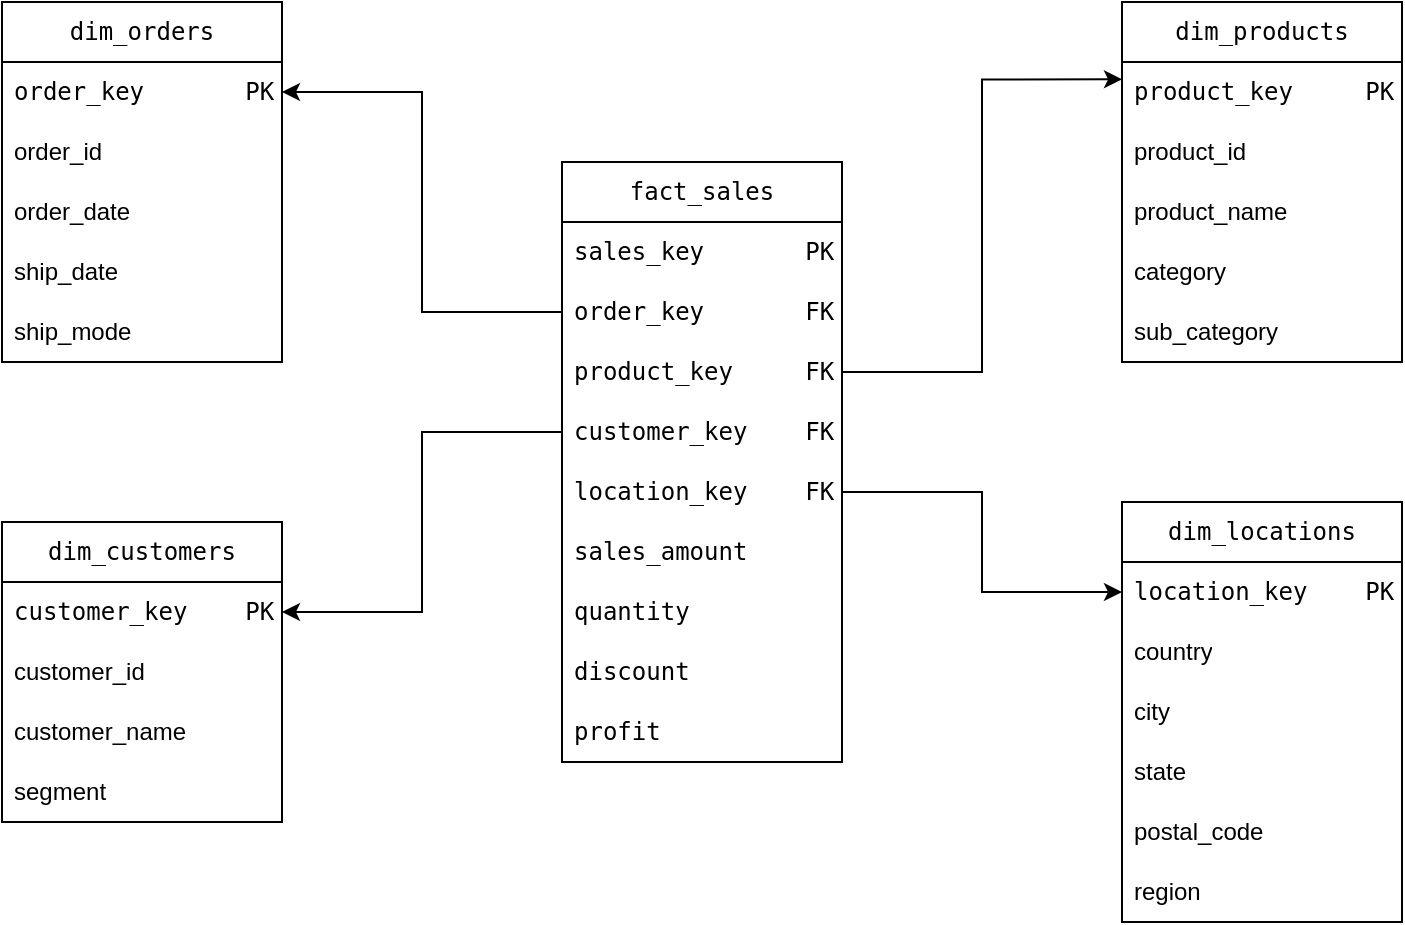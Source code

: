 <mxfile version="28.1.2">
  <diagram name="Page-1" id="P4rNnhHNxH07daFcPamB">
    <mxGraphModel dx="786" dy="564" grid="1" gridSize="10" guides="1" tooltips="1" connect="1" arrows="1" fold="1" page="1" pageScale="1" pageWidth="850" pageHeight="1100" math="0" shadow="0">
      <root>
        <mxCell id="0" />
        <mxCell id="1" parent="0" />
        <mxCell id="Z2-IQictPecZ3dUaWdI9-1" value="&lt;code&gt;fact_sales&lt;/code&gt;" style="swimlane;fontStyle=0;childLayout=stackLayout;horizontal=1;startSize=30;horizontalStack=0;resizeParent=1;resizeParentMax=0;resizeLast=0;collapsible=1;marginBottom=0;whiteSpace=wrap;html=1;" vertex="1" parent="1">
          <mxGeometry x="330" y="140" width="140" height="300" as="geometry" />
        </mxCell>
        <mxCell id="Z2-IQictPecZ3dUaWdI9-2" value="&lt;code&gt;sales_key&lt;span style=&quot;white-space: pre;&quot;&gt;&#x9;&lt;/span&gt;PK&lt;/code&gt;" style="text;strokeColor=none;fillColor=none;align=left;verticalAlign=middle;spacingLeft=4;spacingRight=4;overflow=hidden;points=[[0,0.5],[1,0.5]];portConstraint=eastwest;rotatable=0;whiteSpace=wrap;html=1;" vertex="1" parent="Z2-IQictPecZ3dUaWdI9-1">
          <mxGeometry y="30" width="140" height="30" as="geometry" />
        </mxCell>
        <mxCell id="Z2-IQictPecZ3dUaWdI9-3" value="&lt;code&gt;order_key&lt;span style=&quot;white-space: pre;&quot;&gt;&#x9;&lt;/span&gt;FK&lt;/code&gt;" style="text;strokeColor=none;fillColor=none;align=left;verticalAlign=middle;spacingLeft=4;spacingRight=4;overflow=hidden;points=[[0,0.5],[1,0.5]];portConstraint=eastwest;rotatable=0;whiteSpace=wrap;html=1;" vertex="1" parent="Z2-IQictPecZ3dUaWdI9-1">
          <mxGeometry y="60" width="140" height="30" as="geometry" />
        </mxCell>
        <mxCell id="Z2-IQictPecZ3dUaWdI9-4" value="&lt;code&gt;product_key&lt;span style=&quot;white-space: pre;&quot;&gt;&#x9;&lt;/span&gt;FK&lt;/code&gt;" style="text;strokeColor=none;fillColor=none;align=left;verticalAlign=middle;spacingLeft=4;spacingRight=4;overflow=hidden;points=[[0,0.5],[1,0.5]];portConstraint=eastwest;rotatable=0;whiteSpace=wrap;html=1;" vertex="1" parent="Z2-IQictPecZ3dUaWdI9-1">
          <mxGeometry y="90" width="140" height="30" as="geometry" />
        </mxCell>
        <mxCell id="Z2-IQictPecZ3dUaWdI9-5" value="&lt;code&gt;customer_key&lt;span style=&quot;white-space: pre;&quot;&gt;&#x9;&lt;/span&gt;FK&lt;/code&gt;" style="text;strokeColor=none;fillColor=none;align=left;verticalAlign=middle;spacingLeft=4;spacingRight=4;overflow=hidden;points=[[0,0.5],[1,0.5]];portConstraint=eastwest;rotatable=0;whiteSpace=wrap;html=1;" vertex="1" parent="Z2-IQictPecZ3dUaWdI9-1">
          <mxGeometry y="120" width="140" height="30" as="geometry" />
        </mxCell>
        <mxCell id="Z2-IQictPecZ3dUaWdI9-6" value="&lt;code&gt;location_key&lt;span style=&quot;white-space: pre;&quot;&gt;&#x9;&lt;/span&gt;FK&lt;/code&gt;" style="text;strokeColor=none;fillColor=none;align=left;verticalAlign=middle;spacingLeft=4;spacingRight=4;overflow=hidden;points=[[0,0.5],[1,0.5]];portConstraint=eastwest;rotatable=0;whiteSpace=wrap;html=1;" vertex="1" parent="Z2-IQictPecZ3dUaWdI9-1">
          <mxGeometry y="150" width="140" height="30" as="geometry" />
        </mxCell>
        <mxCell id="Z2-IQictPecZ3dUaWdI9-7" value="&lt;code&gt;sales_amount&lt;/code&gt;" style="text;strokeColor=none;fillColor=none;align=left;verticalAlign=middle;spacingLeft=4;spacingRight=4;overflow=hidden;points=[[0,0.5],[1,0.5]];portConstraint=eastwest;rotatable=0;whiteSpace=wrap;html=1;" vertex="1" parent="Z2-IQictPecZ3dUaWdI9-1">
          <mxGeometry y="180" width="140" height="30" as="geometry" />
        </mxCell>
        <mxCell id="Z2-IQictPecZ3dUaWdI9-8" value="&lt;code&gt;quantity&lt;/code&gt;" style="text;strokeColor=none;fillColor=none;align=left;verticalAlign=middle;spacingLeft=4;spacingRight=4;overflow=hidden;points=[[0,0.5],[1,0.5]];portConstraint=eastwest;rotatable=0;whiteSpace=wrap;html=1;" vertex="1" parent="Z2-IQictPecZ3dUaWdI9-1">
          <mxGeometry y="210" width="140" height="30" as="geometry" />
        </mxCell>
        <mxCell id="Z2-IQictPecZ3dUaWdI9-9" value="&lt;code&gt;discount&lt;/code&gt;" style="text;strokeColor=none;fillColor=none;align=left;verticalAlign=middle;spacingLeft=4;spacingRight=4;overflow=hidden;points=[[0,0.5],[1,0.5]];portConstraint=eastwest;rotatable=0;whiteSpace=wrap;html=1;" vertex="1" parent="Z2-IQictPecZ3dUaWdI9-1">
          <mxGeometry y="240" width="140" height="30" as="geometry" />
        </mxCell>
        <mxCell id="Z2-IQictPecZ3dUaWdI9-10" value="&lt;code&gt;profit&lt;/code&gt;" style="text;strokeColor=none;fillColor=none;align=left;verticalAlign=middle;spacingLeft=4;spacingRight=4;overflow=hidden;points=[[0,0.5],[1,0.5]];portConstraint=eastwest;rotatable=0;whiteSpace=wrap;html=1;" vertex="1" parent="Z2-IQictPecZ3dUaWdI9-1">
          <mxGeometry y="270" width="140" height="30" as="geometry" />
        </mxCell>
        <mxCell id="Z2-IQictPecZ3dUaWdI9-11" value="&lt;code&gt;dim_orders&lt;/code&gt;" style="swimlane;fontStyle=0;childLayout=stackLayout;horizontal=1;startSize=30;horizontalStack=0;resizeParent=1;resizeParentMax=0;resizeLast=0;collapsible=1;marginBottom=0;whiteSpace=wrap;html=1;" vertex="1" parent="1">
          <mxGeometry x="50" y="60" width="140" height="180" as="geometry" />
        </mxCell>
        <mxCell id="Z2-IQictPecZ3dUaWdI9-12" value="&lt;code&gt;order_key&lt;span style=&quot;white-space: pre;&quot;&gt;&#x9;&lt;/span&gt;PK&lt;/code&gt;" style="text;strokeColor=none;fillColor=none;align=left;verticalAlign=middle;spacingLeft=4;spacingRight=4;overflow=hidden;points=[[0,0.5],[1,0.5]];portConstraint=eastwest;rotatable=0;whiteSpace=wrap;html=1;" vertex="1" parent="Z2-IQictPecZ3dUaWdI9-11">
          <mxGeometry y="30" width="140" height="30" as="geometry" />
        </mxCell>
        <mxCell id="Z2-IQictPecZ3dUaWdI9-13" value="order_id" style="text;strokeColor=none;fillColor=none;align=left;verticalAlign=middle;spacingLeft=4;spacingRight=4;overflow=hidden;points=[[0,0.5],[1,0.5]];portConstraint=eastwest;rotatable=0;whiteSpace=wrap;html=1;" vertex="1" parent="Z2-IQictPecZ3dUaWdI9-11">
          <mxGeometry y="60" width="140" height="30" as="geometry" />
        </mxCell>
        <mxCell id="Z2-IQictPecZ3dUaWdI9-14" value="order_date" style="text;strokeColor=none;fillColor=none;align=left;verticalAlign=middle;spacingLeft=4;spacingRight=4;overflow=hidden;points=[[0,0.5],[1,0.5]];portConstraint=eastwest;rotatable=0;whiteSpace=wrap;html=1;" vertex="1" parent="Z2-IQictPecZ3dUaWdI9-11">
          <mxGeometry y="90" width="140" height="30" as="geometry" />
        </mxCell>
        <mxCell id="Z2-IQictPecZ3dUaWdI9-15" value="ship_date" style="text;strokeColor=none;fillColor=none;align=left;verticalAlign=middle;spacingLeft=4;spacingRight=4;overflow=hidden;points=[[0,0.5],[1,0.5]];portConstraint=eastwest;rotatable=0;whiteSpace=wrap;html=1;" vertex="1" parent="Z2-IQictPecZ3dUaWdI9-11">
          <mxGeometry y="120" width="140" height="30" as="geometry" />
        </mxCell>
        <mxCell id="Z2-IQictPecZ3dUaWdI9-16" value="ship_mode" style="text;strokeColor=none;fillColor=none;align=left;verticalAlign=middle;spacingLeft=4;spacingRight=4;overflow=hidden;points=[[0,0.5],[1,0.5]];portConstraint=eastwest;rotatable=0;whiteSpace=wrap;html=1;" vertex="1" parent="Z2-IQictPecZ3dUaWdI9-11">
          <mxGeometry y="150" width="140" height="30" as="geometry" />
        </mxCell>
        <mxCell id="Z2-IQictPecZ3dUaWdI9-17" value="&lt;code&gt;dim_products&lt;/code&gt;" style="swimlane;fontStyle=0;childLayout=stackLayout;horizontal=1;startSize=30;horizontalStack=0;resizeParent=1;resizeParentMax=0;resizeLast=0;collapsible=1;marginBottom=0;whiteSpace=wrap;html=1;" vertex="1" parent="1">
          <mxGeometry x="610" y="60" width="140" height="180" as="geometry" />
        </mxCell>
        <mxCell id="Z2-IQictPecZ3dUaWdI9-18" value="&lt;code&gt;product_key&lt;span style=&quot;white-space: pre;&quot;&gt;&#x9;&lt;/span&gt;PK&lt;/code&gt;" style="text;strokeColor=none;fillColor=none;align=left;verticalAlign=middle;spacingLeft=4;spacingRight=4;overflow=hidden;points=[[0,0.5],[1,0.5]];portConstraint=eastwest;rotatable=0;whiteSpace=wrap;html=1;" vertex="1" parent="Z2-IQictPecZ3dUaWdI9-17">
          <mxGeometry y="30" width="140" height="30" as="geometry" />
        </mxCell>
        <mxCell id="Z2-IQictPecZ3dUaWdI9-19" value="product_id" style="text;strokeColor=none;fillColor=none;align=left;verticalAlign=middle;spacingLeft=4;spacingRight=4;overflow=hidden;points=[[0,0.5],[1,0.5]];portConstraint=eastwest;rotatable=0;whiteSpace=wrap;html=1;" vertex="1" parent="Z2-IQictPecZ3dUaWdI9-17">
          <mxGeometry y="60" width="140" height="30" as="geometry" />
        </mxCell>
        <mxCell id="Z2-IQictPecZ3dUaWdI9-20" value="product_name" style="text;strokeColor=none;fillColor=none;align=left;verticalAlign=middle;spacingLeft=4;spacingRight=4;overflow=hidden;points=[[0,0.5],[1,0.5]];portConstraint=eastwest;rotatable=0;whiteSpace=wrap;html=1;" vertex="1" parent="Z2-IQictPecZ3dUaWdI9-17">
          <mxGeometry y="90" width="140" height="30" as="geometry" />
        </mxCell>
        <mxCell id="Z2-IQictPecZ3dUaWdI9-21" value="category" style="text;strokeColor=none;fillColor=none;align=left;verticalAlign=middle;spacingLeft=4;spacingRight=4;overflow=hidden;points=[[0,0.5],[1,0.5]];portConstraint=eastwest;rotatable=0;whiteSpace=wrap;html=1;" vertex="1" parent="Z2-IQictPecZ3dUaWdI9-17">
          <mxGeometry y="120" width="140" height="30" as="geometry" />
        </mxCell>
        <mxCell id="Z2-IQictPecZ3dUaWdI9-22" value="sub_category" style="text;strokeColor=none;fillColor=none;align=left;verticalAlign=middle;spacingLeft=4;spacingRight=4;overflow=hidden;points=[[0,0.5],[1,0.5]];portConstraint=eastwest;rotatable=0;whiteSpace=wrap;html=1;" vertex="1" parent="Z2-IQictPecZ3dUaWdI9-17">
          <mxGeometry y="150" width="140" height="30" as="geometry" />
        </mxCell>
        <mxCell id="Z2-IQictPecZ3dUaWdI9-23" value="&lt;code&gt;dim_customers&lt;/code&gt;" style="swimlane;fontStyle=0;childLayout=stackLayout;horizontal=1;startSize=30;horizontalStack=0;resizeParent=1;resizeParentMax=0;resizeLast=0;collapsible=1;marginBottom=0;whiteSpace=wrap;html=1;" vertex="1" parent="1">
          <mxGeometry x="50" y="320" width="140" height="150" as="geometry" />
        </mxCell>
        <mxCell id="Z2-IQictPecZ3dUaWdI9-24" value="&lt;code&gt;customer_key&lt;span style=&quot;white-space: pre;&quot;&gt;&#x9;&lt;/span&gt;PK&lt;/code&gt;" style="text;strokeColor=none;fillColor=none;align=left;verticalAlign=middle;spacingLeft=4;spacingRight=4;overflow=hidden;points=[[0,0.5],[1,0.5]];portConstraint=eastwest;rotatable=0;whiteSpace=wrap;html=1;" vertex="1" parent="Z2-IQictPecZ3dUaWdI9-23">
          <mxGeometry y="30" width="140" height="30" as="geometry" />
        </mxCell>
        <mxCell id="Z2-IQictPecZ3dUaWdI9-25" value="customer_id" style="text;strokeColor=none;fillColor=none;align=left;verticalAlign=middle;spacingLeft=4;spacingRight=4;overflow=hidden;points=[[0,0.5],[1,0.5]];portConstraint=eastwest;rotatable=0;whiteSpace=wrap;html=1;" vertex="1" parent="Z2-IQictPecZ3dUaWdI9-23">
          <mxGeometry y="60" width="140" height="30" as="geometry" />
        </mxCell>
        <mxCell id="Z2-IQictPecZ3dUaWdI9-26" value="customer_name" style="text;strokeColor=none;fillColor=none;align=left;verticalAlign=middle;spacingLeft=4;spacingRight=4;overflow=hidden;points=[[0,0.5],[1,0.5]];portConstraint=eastwest;rotatable=0;whiteSpace=wrap;html=1;" vertex="1" parent="Z2-IQictPecZ3dUaWdI9-23">
          <mxGeometry y="90" width="140" height="30" as="geometry" />
        </mxCell>
        <mxCell id="Z2-IQictPecZ3dUaWdI9-27" value="segment" style="text;strokeColor=none;fillColor=none;align=left;verticalAlign=middle;spacingLeft=4;spacingRight=4;overflow=hidden;points=[[0,0.5],[1,0.5]];portConstraint=eastwest;rotatable=0;whiteSpace=wrap;html=1;" vertex="1" parent="Z2-IQictPecZ3dUaWdI9-23">
          <mxGeometry y="120" width="140" height="30" as="geometry" />
        </mxCell>
        <mxCell id="Z2-IQictPecZ3dUaWdI9-28" value="&lt;code&gt;dim_locations&lt;/code&gt;" style="swimlane;fontStyle=0;childLayout=stackLayout;horizontal=1;startSize=30;horizontalStack=0;resizeParent=1;resizeParentMax=0;resizeLast=0;collapsible=1;marginBottom=0;whiteSpace=wrap;html=1;" vertex="1" parent="1">
          <mxGeometry x="610" y="310" width="140" height="210" as="geometry" />
        </mxCell>
        <mxCell id="Z2-IQictPecZ3dUaWdI9-29" value="&lt;code&gt;location_key&lt;span style=&quot;white-space: pre;&quot;&gt;&#x9;&lt;/span&gt;PK&lt;/code&gt;" style="text;strokeColor=none;fillColor=none;align=left;verticalAlign=middle;spacingLeft=4;spacingRight=4;overflow=hidden;points=[[0,0.5],[1,0.5]];portConstraint=eastwest;rotatable=0;whiteSpace=wrap;html=1;" vertex="1" parent="Z2-IQictPecZ3dUaWdI9-28">
          <mxGeometry y="30" width="140" height="30" as="geometry" />
        </mxCell>
        <mxCell id="Z2-IQictPecZ3dUaWdI9-30" value="country" style="text;strokeColor=none;fillColor=none;align=left;verticalAlign=middle;spacingLeft=4;spacingRight=4;overflow=hidden;points=[[0,0.5],[1,0.5]];portConstraint=eastwest;rotatable=0;whiteSpace=wrap;html=1;" vertex="1" parent="Z2-IQictPecZ3dUaWdI9-28">
          <mxGeometry y="60" width="140" height="30" as="geometry" />
        </mxCell>
        <mxCell id="Z2-IQictPecZ3dUaWdI9-31" value="city" style="text;strokeColor=none;fillColor=none;align=left;verticalAlign=middle;spacingLeft=4;spacingRight=4;overflow=hidden;points=[[0,0.5],[1,0.5]];portConstraint=eastwest;rotatable=0;whiteSpace=wrap;html=1;" vertex="1" parent="Z2-IQictPecZ3dUaWdI9-28">
          <mxGeometry y="90" width="140" height="30" as="geometry" />
        </mxCell>
        <mxCell id="Z2-IQictPecZ3dUaWdI9-32" value="state" style="text;strokeColor=none;fillColor=none;align=left;verticalAlign=middle;spacingLeft=4;spacingRight=4;overflow=hidden;points=[[0,0.5],[1,0.5]];portConstraint=eastwest;rotatable=0;whiteSpace=wrap;html=1;" vertex="1" parent="Z2-IQictPecZ3dUaWdI9-28">
          <mxGeometry y="120" width="140" height="30" as="geometry" />
        </mxCell>
        <mxCell id="Z2-IQictPecZ3dUaWdI9-33" value="postal_code" style="text;strokeColor=none;fillColor=none;align=left;verticalAlign=middle;spacingLeft=4;spacingRight=4;overflow=hidden;points=[[0,0.5],[1,0.5]];portConstraint=eastwest;rotatable=0;whiteSpace=wrap;html=1;" vertex="1" parent="Z2-IQictPecZ3dUaWdI9-28">
          <mxGeometry y="150" width="140" height="30" as="geometry" />
        </mxCell>
        <mxCell id="Z2-IQictPecZ3dUaWdI9-34" value="region" style="text;strokeColor=none;fillColor=none;align=left;verticalAlign=middle;spacingLeft=4;spacingRight=4;overflow=hidden;points=[[0,0.5],[1,0.5]];portConstraint=eastwest;rotatable=0;whiteSpace=wrap;html=1;" vertex="1" parent="Z2-IQictPecZ3dUaWdI9-28">
          <mxGeometry y="180" width="140" height="30" as="geometry" />
        </mxCell>
        <mxCell id="Z2-IQictPecZ3dUaWdI9-35" style="edgeStyle=orthogonalEdgeStyle;rounded=0;orthogonalLoop=1;jettySize=auto;html=1;exitX=0;exitY=0.5;exitDx=0;exitDy=0;entryX=1;entryY=0.5;entryDx=0;entryDy=0;" edge="1" parent="1" source="Z2-IQictPecZ3dUaWdI9-3" target="Z2-IQictPecZ3dUaWdI9-12">
          <mxGeometry relative="1" as="geometry" />
        </mxCell>
        <mxCell id="Z2-IQictPecZ3dUaWdI9-36" style="edgeStyle=orthogonalEdgeStyle;rounded=0;orthogonalLoop=1;jettySize=auto;html=1;exitX=1;exitY=0.5;exitDx=0;exitDy=0;entryX=0;entryY=0.289;entryDx=0;entryDy=0;entryPerimeter=0;" edge="1" parent="1" source="Z2-IQictPecZ3dUaWdI9-4" target="Z2-IQictPecZ3dUaWdI9-18">
          <mxGeometry relative="1" as="geometry" />
        </mxCell>
        <mxCell id="Z2-IQictPecZ3dUaWdI9-37" style="edgeStyle=orthogonalEdgeStyle;rounded=0;orthogonalLoop=1;jettySize=auto;html=1;exitX=0;exitY=0.5;exitDx=0;exitDy=0;entryX=1;entryY=0.5;entryDx=0;entryDy=0;" edge="1" parent="1" source="Z2-IQictPecZ3dUaWdI9-5" target="Z2-IQictPecZ3dUaWdI9-24">
          <mxGeometry relative="1" as="geometry" />
        </mxCell>
        <mxCell id="Z2-IQictPecZ3dUaWdI9-38" style="edgeStyle=orthogonalEdgeStyle;rounded=0;orthogonalLoop=1;jettySize=auto;html=1;exitX=1;exitY=0.5;exitDx=0;exitDy=0;entryX=0;entryY=0.5;entryDx=0;entryDy=0;" edge="1" parent="1" source="Z2-IQictPecZ3dUaWdI9-6" target="Z2-IQictPecZ3dUaWdI9-29">
          <mxGeometry relative="1" as="geometry" />
        </mxCell>
      </root>
    </mxGraphModel>
  </diagram>
</mxfile>
